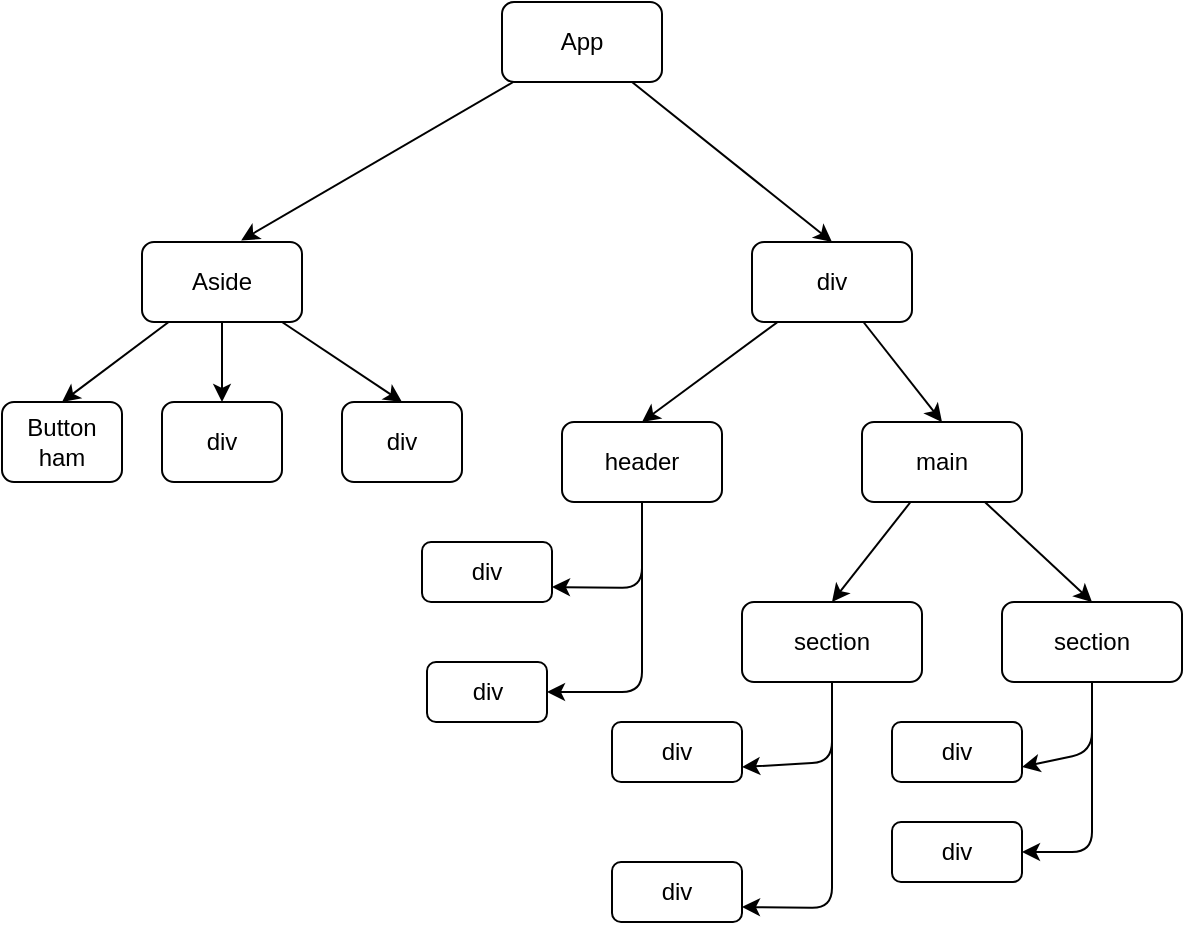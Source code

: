 <mxfile>
    <diagram id="yHwCObKTocIMHmtwdcQg" name="Page-1">
        <mxGraphModel dx="590" dy="549" grid="1" gridSize="10" guides="1" tooltips="1" connect="1" arrows="1" fold="1" page="1" pageScale="1" pageWidth="850" pageHeight="1100" math="0" shadow="0">
            <root>
                <mxCell id="0"/>
                <mxCell id="1" parent="0"/>
                <mxCell id="11" style="edgeStyle=none;html=1;entryX=0.62;entryY=-0.02;entryDx=0;entryDy=0;entryPerimeter=0;" edge="1" parent="1" source="2" target="9">
                    <mxGeometry relative="1" as="geometry"/>
                </mxCell>
                <mxCell id="13" style="edgeStyle=none;html=1;entryX=0.5;entryY=0;entryDx=0;entryDy=0;" edge="1" parent="1" source="2" target="12">
                    <mxGeometry relative="1" as="geometry"/>
                </mxCell>
                <mxCell id="2" value="App" style="rounded=1;whiteSpace=wrap;html=1;" vertex="1" parent="1">
                    <mxGeometry x="260" y="10" width="80" height="40" as="geometry"/>
                </mxCell>
                <mxCell id="22" style="edgeStyle=none;html=1;entryX=0.5;entryY=0;entryDx=0;entryDy=0;" edge="1" parent="1" source="9" target="14">
                    <mxGeometry relative="1" as="geometry"/>
                </mxCell>
                <mxCell id="24" style="edgeStyle=none;html=1;" edge="1" parent="1" source="9">
                    <mxGeometry relative="1" as="geometry">
                        <mxPoint x="210" y="210" as="targetPoint"/>
                    </mxGeometry>
                </mxCell>
                <mxCell id="25" style="edgeStyle=none;html=1;entryX=0.5;entryY=0;entryDx=0;entryDy=0;" edge="1" parent="1" source="9" target="21">
                    <mxGeometry relative="1" as="geometry"/>
                </mxCell>
                <mxCell id="9" value="Aside" style="whiteSpace=wrap;html=1;rounded=1;" vertex="1" parent="1">
                    <mxGeometry x="80" y="130" width="80" height="40" as="geometry"/>
                </mxCell>
                <mxCell id="29" style="edgeStyle=none;html=1;entryX=0.5;entryY=0;entryDx=0;entryDy=0;" edge="1" parent="1" source="12" target="28">
                    <mxGeometry relative="1" as="geometry"/>
                </mxCell>
                <mxCell id="30" style="edgeStyle=none;html=1;entryX=0.5;entryY=0;entryDx=0;entryDy=0;" edge="1" parent="1" source="12" target="27">
                    <mxGeometry relative="1" as="geometry"/>
                </mxCell>
                <mxCell id="12" value="div" style="whiteSpace=wrap;html=1;rounded=1;" vertex="1" parent="1">
                    <mxGeometry x="385" y="130" width="80" height="40" as="geometry"/>
                </mxCell>
                <mxCell id="14" value="Button ham" style="whiteSpace=wrap;html=1;rounded=1;" vertex="1" parent="1">
                    <mxGeometry x="10" y="210" width="60" height="40" as="geometry"/>
                </mxCell>
                <mxCell id="20" value="div&lt;br&gt;" style="whiteSpace=wrap;html=1;rounded=1;" vertex="1" parent="1">
                    <mxGeometry x="180" y="210" width="60" height="40" as="geometry"/>
                </mxCell>
                <mxCell id="21" value="div" style="whiteSpace=wrap;html=1;rounded=1;" vertex="1" parent="1">
                    <mxGeometry x="90" y="210" width="60" height="40" as="geometry"/>
                </mxCell>
                <mxCell id="39" style="edgeStyle=none;html=1;entryX=0.5;entryY=0;entryDx=0;entryDy=0;" edge="1" parent="1" source="27" target="37">
                    <mxGeometry relative="1" as="geometry"/>
                </mxCell>
                <mxCell id="40" style="edgeStyle=none;html=1;entryX=0.5;entryY=0;entryDx=0;entryDy=0;" edge="1" parent="1" source="27" target="38">
                    <mxGeometry relative="1" as="geometry"/>
                </mxCell>
                <mxCell id="27" value="main" style="whiteSpace=wrap;html=1;rounded=1;" vertex="1" parent="1">
                    <mxGeometry x="440" y="220" width="80" height="40" as="geometry"/>
                </mxCell>
                <mxCell id="34" style="edgeStyle=none;html=1;entryX=1;entryY=0.5;entryDx=0;entryDy=0;" edge="1" parent="1" source="28" target="32">
                    <mxGeometry relative="1" as="geometry">
                        <Array as="points">
                            <mxPoint x="330" y="355"/>
                        </Array>
                    </mxGeometry>
                </mxCell>
                <mxCell id="36" style="edgeStyle=none;html=1;entryX=1;entryY=0.75;entryDx=0;entryDy=0;" edge="1" parent="1" source="28" target="31">
                    <mxGeometry relative="1" as="geometry">
                        <Array as="points">
                            <mxPoint x="330" y="303"/>
                        </Array>
                    </mxGeometry>
                </mxCell>
                <mxCell id="28" value="header" style="whiteSpace=wrap;html=1;rounded=1;" vertex="1" parent="1">
                    <mxGeometry x="290" y="220" width="80" height="40" as="geometry"/>
                </mxCell>
                <mxCell id="31" value="div" style="whiteSpace=wrap;html=1;rounded=1;" vertex="1" parent="1">
                    <mxGeometry x="220" y="280" width="65" height="30" as="geometry"/>
                </mxCell>
                <mxCell id="32" value="div" style="whiteSpace=wrap;html=1;rounded=1;" vertex="1" parent="1">
                    <mxGeometry x="222.5" y="340" width="60" height="30" as="geometry"/>
                </mxCell>
                <mxCell id="46" style="edgeStyle=none;html=1;entryX=1;entryY=0.75;entryDx=0;entryDy=0;" edge="1" parent="1" source="37" target="42">
                    <mxGeometry relative="1" as="geometry">
                        <mxPoint x="425" y="490" as="targetPoint"/>
                        <Array as="points">
                            <mxPoint x="425" y="463"/>
                        </Array>
                    </mxGeometry>
                </mxCell>
                <mxCell id="49" style="edgeStyle=none;html=1;entryX=1;entryY=0.75;entryDx=0;entryDy=0;" edge="1" parent="1" source="37" target="43">
                    <mxGeometry relative="1" as="geometry">
                        <Array as="points">
                            <mxPoint x="425" y="390"/>
                        </Array>
                    </mxGeometry>
                </mxCell>
                <mxCell id="37" value="section" style="whiteSpace=wrap;html=1;rounded=1;" vertex="1" parent="1">
                    <mxGeometry x="380" y="310" width="90" height="40" as="geometry"/>
                </mxCell>
                <mxCell id="47" style="edgeStyle=none;html=1;entryX=1;entryY=0.5;entryDx=0;entryDy=0;" edge="1" parent="1" source="38" target="45">
                    <mxGeometry relative="1" as="geometry">
                        <mxPoint x="555" y="500" as="targetPoint"/>
                        <Array as="points">
                            <mxPoint x="555" y="435"/>
                        </Array>
                    </mxGeometry>
                </mxCell>
                <mxCell id="50" style="edgeStyle=none;html=1;entryX=1;entryY=0.75;entryDx=0;entryDy=0;" edge="1" parent="1" source="38" target="44">
                    <mxGeometry relative="1" as="geometry">
                        <Array as="points">
                            <mxPoint x="555" y="385"/>
                        </Array>
                    </mxGeometry>
                </mxCell>
                <mxCell id="38" value="section" style="whiteSpace=wrap;html=1;rounded=1;" vertex="1" parent="1">
                    <mxGeometry x="510" y="310" width="90" height="40" as="geometry"/>
                </mxCell>
                <mxCell id="42" value="div" style="whiteSpace=wrap;html=1;rounded=1;" vertex="1" parent="1">
                    <mxGeometry x="315" y="440" width="65" height="30" as="geometry"/>
                </mxCell>
                <mxCell id="43" value="div" style="whiteSpace=wrap;html=1;rounded=1;" vertex="1" parent="1">
                    <mxGeometry x="315" y="370" width="65" height="30" as="geometry"/>
                </mxCell>
                <mxCell id="44" value="div" style="whiteSpace=wrap;html=1;rounded=1;" vertex="1" parent="1">
                    <mxGeometry x="455" y="370" width="65" height="30" as="geometry"/>
                </mxCell>
                <mxCell id="45" value="div" style="whiteSpace=wrap;html=1;rounded=1;" vertex="1" parent="1">
                    <mxGeometry x="455" y="420" width="65" height="30" as="geometry"/>
                </mxCell>
            </root>
        </mxGraphModel>
    </diagram>
</mxfile>